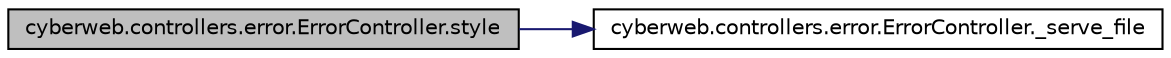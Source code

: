 digraph G
{
  edge [fontname="Helvetica",fontsize="10",labelfontname="Helvetica",labelfontsize="10"];
  node [fontname="Helvetica",fontsize="10",shape=record];
  rankdir="LR";
  Node1 [label="cyberweb.controllers.error.ErrorController.style",height=0.2,width=0.4,color="black", fillcolor="grey75", style="filled" fontcolor="black"];
  Node1 -> Node2 [color="midnightblue",fontsize="10",style="solid"];
  Node2 [label="cyberweb.controllers.error.ErrorController._serve_file",height=0.2,width=0.4,color="black", fillcolor="white", style="filled",URL="$classcyberweb_1_1controllers_1_1error_1_1_error_controller.html#ab9f9ac94723a169dea11e8327970b245"];
}
